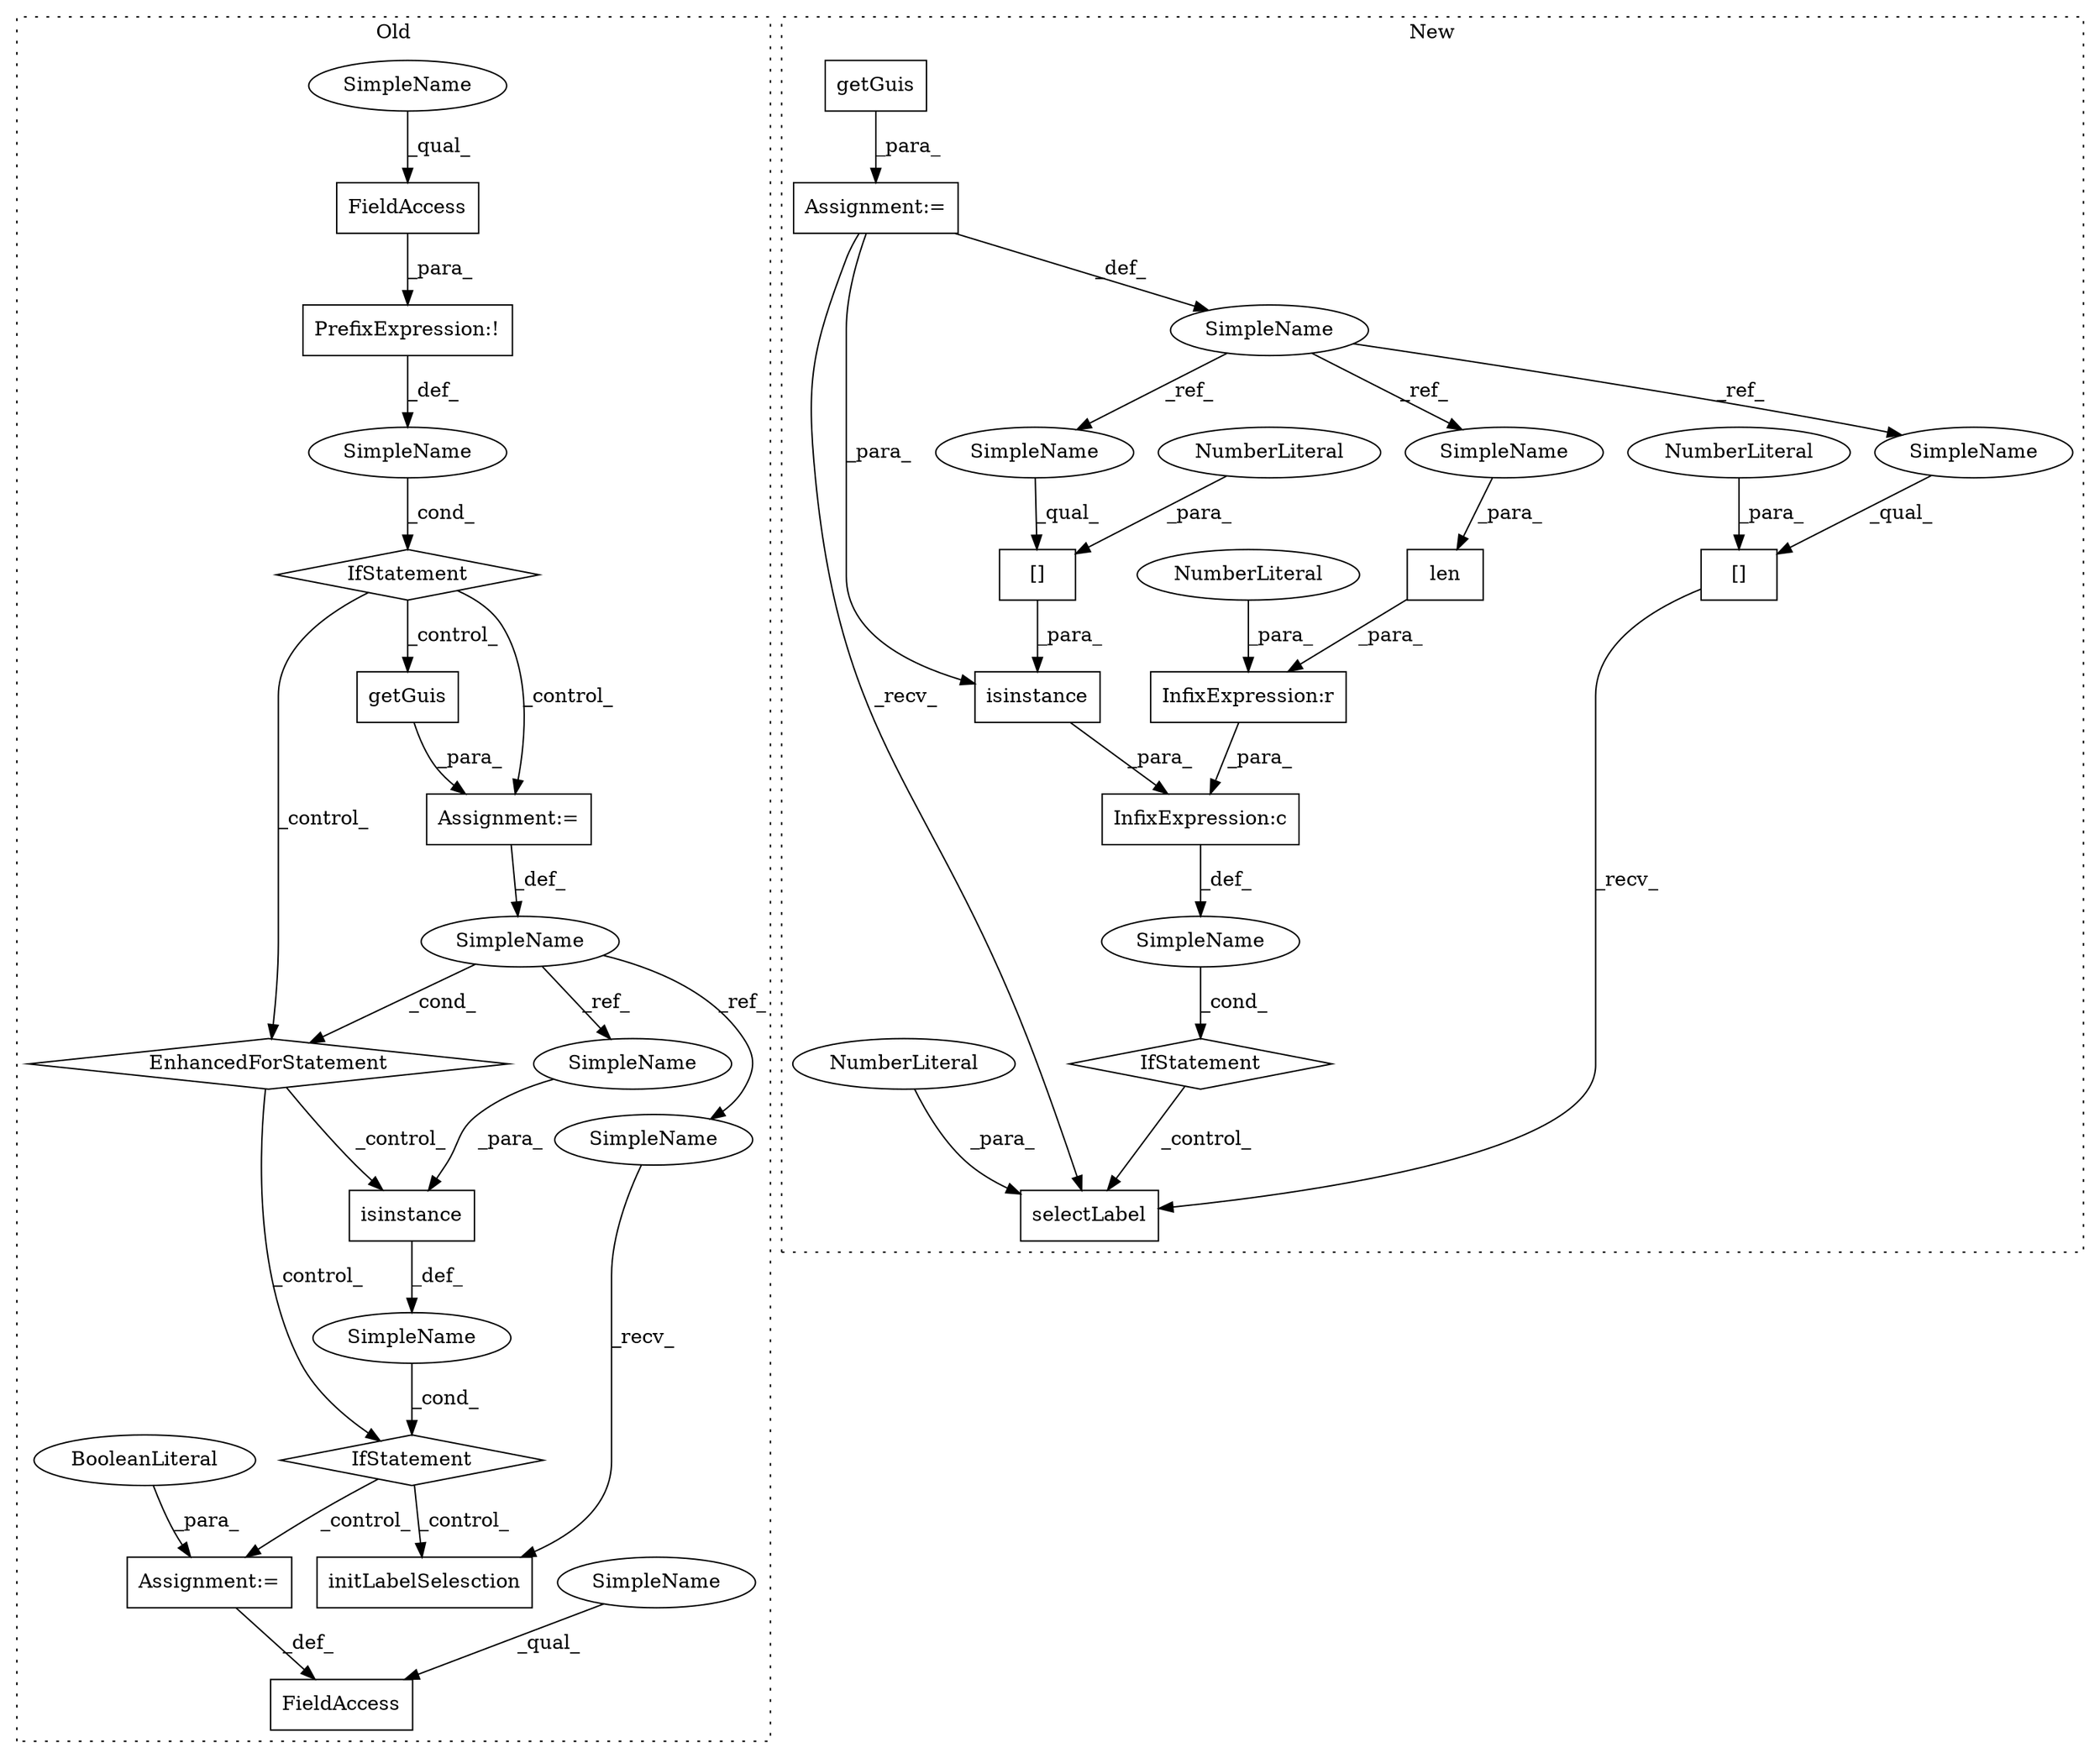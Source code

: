 digraph G {
subgraph cluster0 {
1 [label="IfStatement" a="25" s="1633,1665" l="4,2" shape="diamond"];
3 [label="PrefixExpression:!" a="38" s="1637" l="1" shape="box"];
5 [label="SimpleName" a="42" s="" l="" shape="ellipse"];
6 [label="initLabelSelesction" a="32" s="1831" l="21" shape="box"];
11 [label="getGuis" a="32" s="1750" l="9" shape="box"];
15 [label="EnhancedForStatement" a="70" s="1675,1759" l="57,2" shape="diamond"];
16 [label="FieldAccess" a="22" s="1638" l="27" shape="box"];
17 [label="FieldAccess" a="22" s="1864" l="27" shape="box"];
18 [label="SimpleName" a="42" s="" l="" shape="ellipse"];
19 [label="IfStatement" a="25" s="1771,1813" l="4,2" shape="diamond"];
24 [label="SimpleName" a="42" s="1736" l="3" shape="ellipse"];
27 [label="isinstance" a="32" s="1775,1812" l="11,1" shape="box"];
28 [label="Assignment:=" a="7" s="1891" l="1" shape="box"];
29 [label="BooleanLiteral" a="9" s="1892" l="4" shape="ellipse"];
30 [label="Assignment:=" a="7" s="1675,1759" l="57,2" shape="box"];
32 [label="SimpleName" a="42" s="1864" l="4" shape="ellipse"];
33 [label="SimpleName" a="42" s="1638" l="4" shape="ellipse"];
34 [label="SimpleName" a="42" s="1827" l="3" shape="ellipse"];
35 [label="SimpleName" a="42" s="1786" l="3" shape="ellipse"];
label = "Old";
style="dotted";
}
subgraph cluster1 {
2 [label="getGuis" a="32" s="1629" l="9" shape="box"];
4 [label="[]" a="2" s="1719,1725" l="5,1" shape="box"];
7 [label="NumberLiteral" a="34" s="1724" l="1" shape="ellipse"];
8 [label="[]" a="2" s="1678,1684" l="5,1" shape="box"];
9 [label="NumberLiteral" a="34" s="1683" l="1" shape="ellipse"];
10 [label="InfixExpression:c" a="27" s="1663" l="4" shape="box"];
12 [label="InfixExpression:r" a="27" s="1658" l="3" shape="box"];
13 [label="NumberLiteral" a="34" s="1661" l="1" shape="ellipse"];
14 [label="len" a="32" s="1649,1657" l="4,1" shape="box"];
20 [label="IfStatement" a="25" s="1644,1709" l="4,2" shape="diamond"];
21 [label="SimpleName" a="42" s="" l="" shape="ellipse"];
22 [label="selectLabel" a="32" s="1727,1740" l="12,1" shape="box"];
23 [label="NumberLiteral" a="34" s="1739" l="1" shape="ellipse"];
25 [label="SimpleName" a="42" s="1609" l="4" shape="ellipse"];
26 [label="isinstance" a="32" s="1667,1708" l="11,1" shape="box"];
31 [label="Assignment:=" a="7" s="1613" l="1" shape="box"];
36 [label="SimpleName" a="42" s="1653" l="4" shape="ellipse"];
37 [label="SimpleName" a="42" s="1678" l="4" shape="ellipse"];
38 [label="SimpleName" a="42" s="1719" l="4" shape="ellipse"];
label = "New";
style="dotted";
}
1 -> 15 [label="_control_"];
1 -> 30 [label="_control_"];
1 -> 11 [label="_control_"];
2 -> 31 [label="_para_"];
3 -> 5 [label="_def_"];
4 -> 22 [label="_recv_"];
5 -> 1 [label="_cond_"];
7 -> 4 [label="_para_"];
8 -> 26 [label="_para_"];
9 -> 8 [label="_para_"];
10 -> 21 [label="_def_"];
11 -> 30 [label="_para_"];
12 -> 10 [label="_para_"];
13 -> 12 [label="_para_"];
14 -> 12 [label="_para_"];
15 -> 27 [label="_control_"];
15 -> 19 [label="_control_"];
16 -> 3 [label="_para_"];
18 -> 19 [label="_cond_"];
19 -> 28 [label="_control_"];
19 -> 6 [label="_control_"];
20 -> 22 [label="_control_"];
21 -> 20 [label="_cond_"];
23 -> 22 [label="_para_"];
24 -> 35 [label="_ref_"];
24 -> 34 [label="_ref_"];
24 -> 15 [label="_cond_"];
25 -> 36 [label="_ref_"];
25 -> 38 [label="_ref_"];
25 -> 37 [label="_ref_"];
26 -> 10 [label="_para_"];
27 -> 18 [label="_def_"];
28 -> 17 [label="_def_"];
29 -> 28 [label="_para_"];
30 -> 24 [label="_def_"];
31 -> 26 [label="_para_"];
31 -> 22 [label="_recv_"];
31 -> 25 [label="_def_"];
32 -> 17 [label="_qual_"];
33 -> 16 [label="_qual_"];
34 -> 6 [label="_recv_"];
35 -> 27 [label="_para_"];
36 -> 14 [label="_para_"];
37 -> 8 [label="_qual_"];
38 -> 4 [label="_qual_"];
}